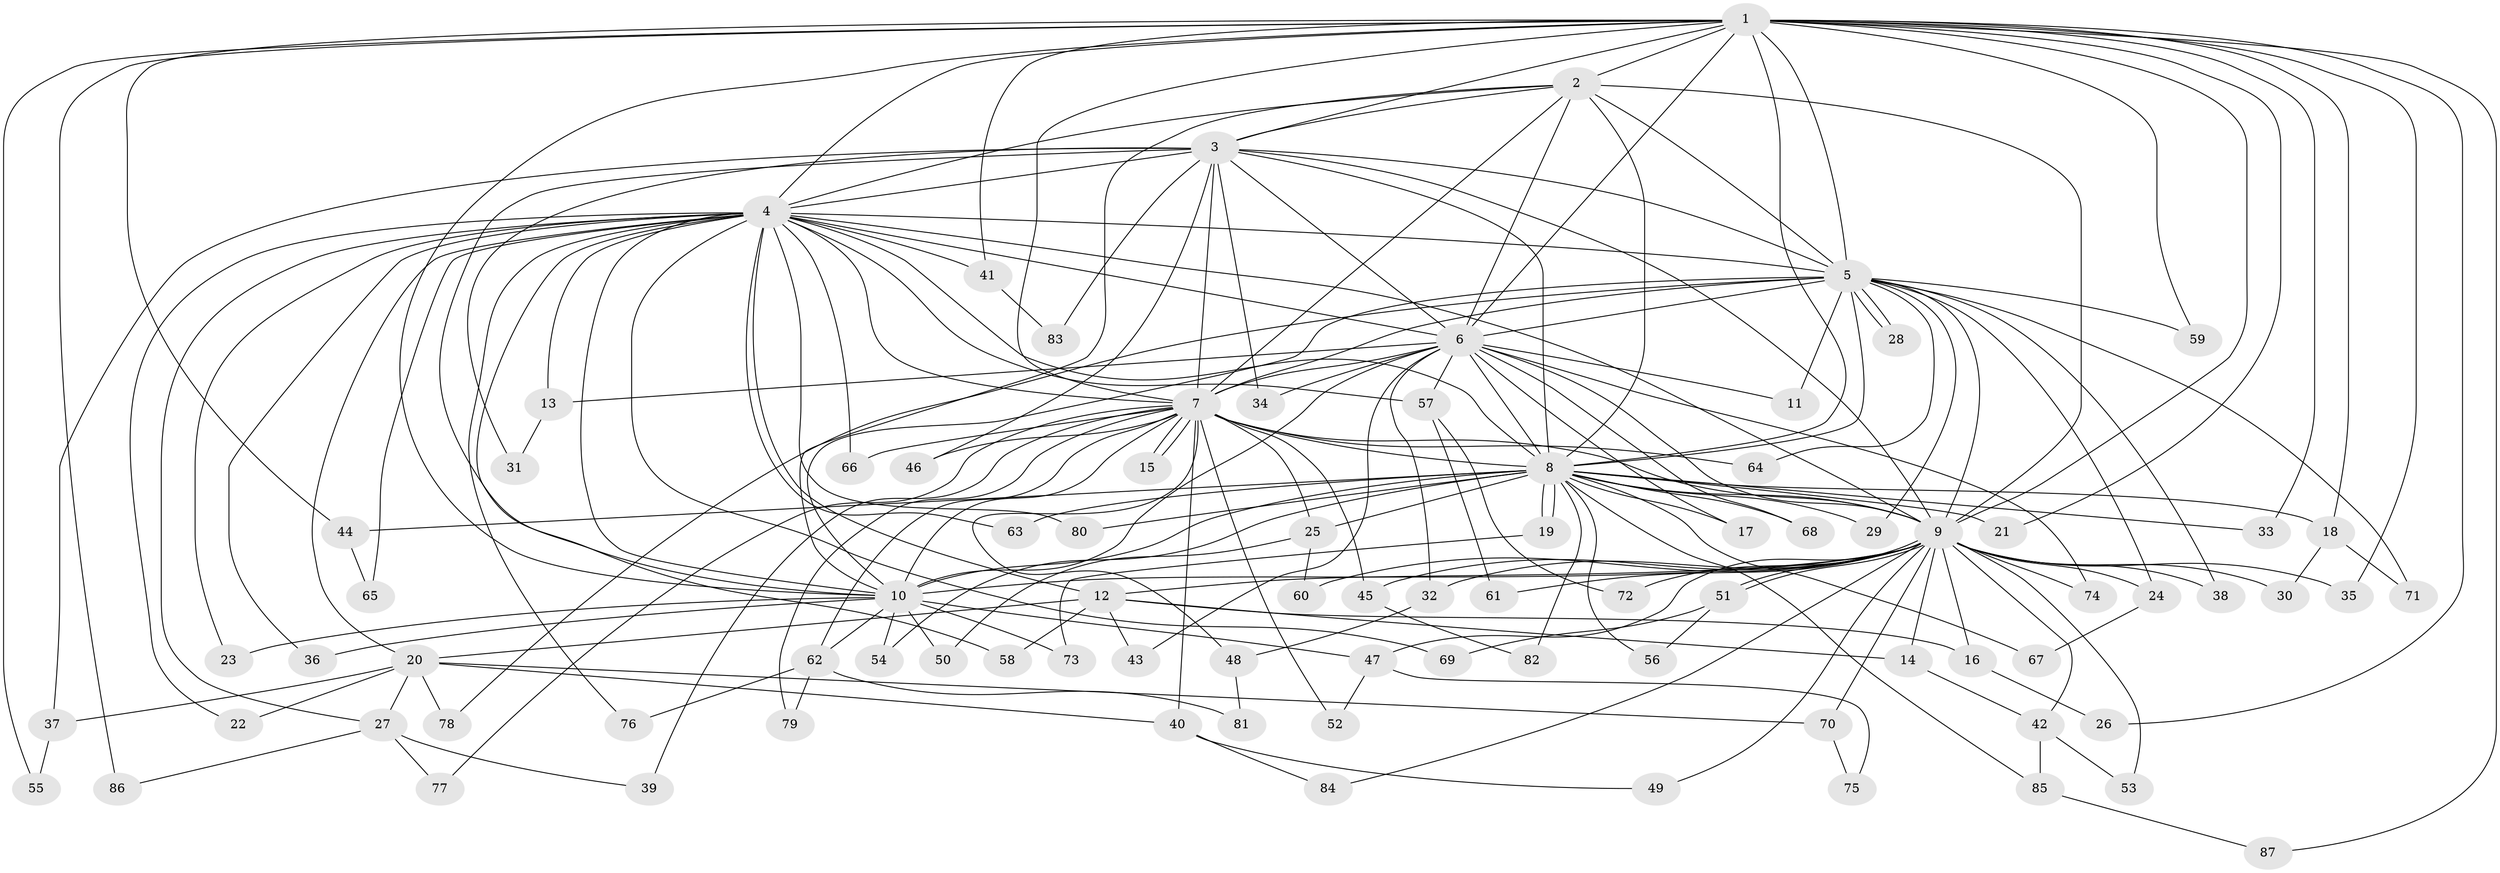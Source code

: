 // coarse degree distribution, {4: 0.038461538461538464, 1: 0.46153846153846156, 2: 0.34615384615384615, 3: 0.038461538461538464, 11: 0.038461538461538464, 19: 0.038461538461538464, 7: 0.038461538461538464}
// Generated by graph-tools (version 1.1) at 2025/46/03/04/25 21:46:43]
// undirected, 87 vertices, 199 edges
graph export_dot {
graph [start="1"]
  node [color=gray90,style=filled];
  1;
  2;
  3;
  4;
  5;
  6;
  7;
  8;
  9;
  10;
  11;
  12;
  13;
  14;
  15;
  16;
  17;
  18;
  19;
  20;
  21;
  22;
  23;
  24;
  25;
  26;
  27;
  28;
  29;
  30;
  31;
  32;
  33;
  34;
  35;
  36;
  37;
  38;
  39;
  40;
  41;
  42;
  43;
  44;
  45;
  46;
  47;
  48;
  49;
  50;
  51;
  52;
  53;
  54;
  55;
  56;
  57;
  58;
  59;
  60;
  61;
  62;
  63;
  64;
  65;
  66;
  67;
  68;
  69;
  70;
  71;
  72;
  73;
  74;
  75;
  76;
  77;
  78;
  79;
  80;
  81;
  82;
  83;
  84;
  85;
  86;
  87;
  1 -- 2;
  1 -- 3;
  1 -- 4;
  1 -- 5;
  1 -- 6;
  1 -- 7;
  1 -- 8;
  1 -- 9;
  1 -- 10;
  1 -- 18;
  1 -- 21;
  1 -- 26;
  1 -- 33;
  1 -- 35;
  1 -- 41;
  1 -- 44;
  1 -- 55;
  1 -- 59;
  1 -- 86;
  1 -- 87;
  2 -- 3;
  2 -- 4;
  2 -- 5;
  2 -- 6;
  2 -- 7;
  2 -- 8;
  2 -- 9;
  2 -- 10;
  3 -- 4;
  3 -- 5;
  3 -- 6;
  3 -- 7;
  3 -- 8;
  3 -- 9;
  3 -- 10;
  3 -- 31;
  3 -- 34;
  3 -- 37;
  3 -- 46;
  3 -- 83;
  4 -- 5;
  4 -- 6;
  4 -- 7;
  4 -- 8;
  4 -- 9;
  4 -- 10;
  4 -- 12;
  4 -- 13;
  4 -- 20;
  4 -- 22;
  4 -- 23;
  4 -- 27;
  4 -- 36;
  4 -- 41;
  4 -- 57;
  4 -- 58;
  4 -- 63;
  4 -- 65;
  4 -- 66;
  4 -- 69;
  4 -- 76;
  4 -- 80;
  5 -- 6;
  5 -- 7;
  5 -- 8;
  5 -- 9;
  5 -- 10;
  5 -- 11;
  5 -- 24;
  5 -- 28;
  5 -- 28;
  5 -- 29;
  5 -- 38;
  5 -- 59;
  5 -- 64;
  5 -- 71;
  5 -- 78;
  6 -- 7;
  6 -- 8;
  6 -- 9;
  6 -- 10;
  6 -- 11;
  6 -- 13;
  6 -- 17;
  6 -- 32;
  6 -- 34;
  6 -- 43;
  6 -- 57;
  6 -- 68;
  6 -- 74;
  7 -- 8;
  7 -- 9;
  7 -- 10;
  7 -- 15;
  7 -- 15;
  7 -- 25;
  7 -- 39;
  7 -- 40;
  7 -- 45;
  7 -- 46;
  7 -- 48;
  7 -- 52;
  7 -- 62;
  7 -- 64;
  7 -- 66;
  7 -- 77;
  7 -- 79;
  8 -- 9;
  8 -- 10;
  8 -- 17;
  8 -- 18;
  8 -- 19;
  8 -- 19;
  8 -- 21;
  8 -- 25;
  8 -- 29;
  8 -- 33;
  8 -- 44;
  8 -- 54;
  8 -- 56;
  8 -- 63;
  8 -- 67;
  8 -- 68;
  8 -- 80;
  8 -- 82;
  8 -- 85;
  9 -- 10;
  9 -- 12;
  9 -- 14;
  9 -- 16;
  9 -- 24;
  9 -- 30;
  9 -- 32;
  9 -- 35;
  9 -- 38;
  9 -- 42;
  9 -- 45;
  9 -- 47;
  9 -- 49;
  9 -- 51;
  9 -- 51;
  9 -- 53;
  9 -- 60;
  9 -- 61;
  9 -- 70;
  9 -- 72;
  9 -- 74;
  9 -- 84;
  10 -- 23;
  10 -- 36;
  10 -- 47;
  10 -- 50;
  10 -- 54;
  10 -- 62;
  10 -- 73;
  12 -- 14;
  12 -- 16;
  12 -- 20;
  12 -- 43;
  12 -- 58;
  13 -- 31;
  14 -- 42;
  16 -- 26;
  18 -- 30;
  18 -- 71;
  19 -- 73;
  20 -- 22;
  20 -- 27;
  20 -- 37;
  20 -- 40;
  20 -- 70;
  20 -- 78;
  24 -- 67;
  25 -- 50;
  25 -- 60;
  27 -- 39;
  27 -- 77;
  27 -- 86;
  32 -- 48;
  37 -- 55;
  40 -- 49;
  40 -- 84;
  41 -- 83;
  42 -- 53;
  42 -- 85;
  44 -- 65;
  45 -- 82;
  47 -- 52;
  47 -- 75;
  48 -- 81;
  51 -- 56;
  51 -- 69;
  57 -- 61;
  57 -- 72;
  62 -- 76;
  62 -- 79;
  62 -- 81;
  70 -- 75;
  85 -- 87;
}
